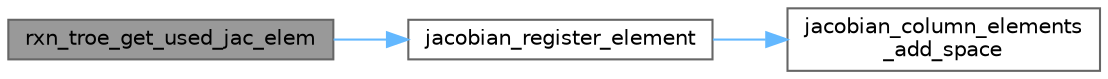 digraph "rxn_troe_get_used_jac_elem"
{
 // LATEX_PDF_SIZE
  bgcolor="transparent";
  edge [fontname=Helvetica,fontsize=10,labelfontname=Helvetica,labelfontsize=10];
  node [fontname=Helvetica,fontsize=10,shape=box,height=0.2,width=0.4];
  rankdir="LR";
  Node1 [label="rxn_troe_get_used_jac_elem",height=0.2,width=0.4,color="gray40", fillcolor="grey60", style="filled", fontcolor="black",tooltip="Flag Jacobian elements used by this reaction."];
  Node1 -> Node2 [color="steelblue1",style="solid"];
  Node2 [label="jacobian_register_element",height=0.2,width=0.4,color="grey40", fillcolor="white", style="filled",URL="$_jacobian_8c.html#aac51ac6b1cf239a84899308dab229441",tooltip="Adds an element to the sparse matrix."];
  Node2 -> Node3 [color="steelblue1",style="solid"];
  Node3 [label="jacobian_column_elements\l_add_space",height=0.2,width=0.4,color="grey40", fillcolor="white", style="filled",URL="$_jacobian_8c.html#ad9cda15d66705739c9d7bdf63c4636a3",tooltip=" "];
}
